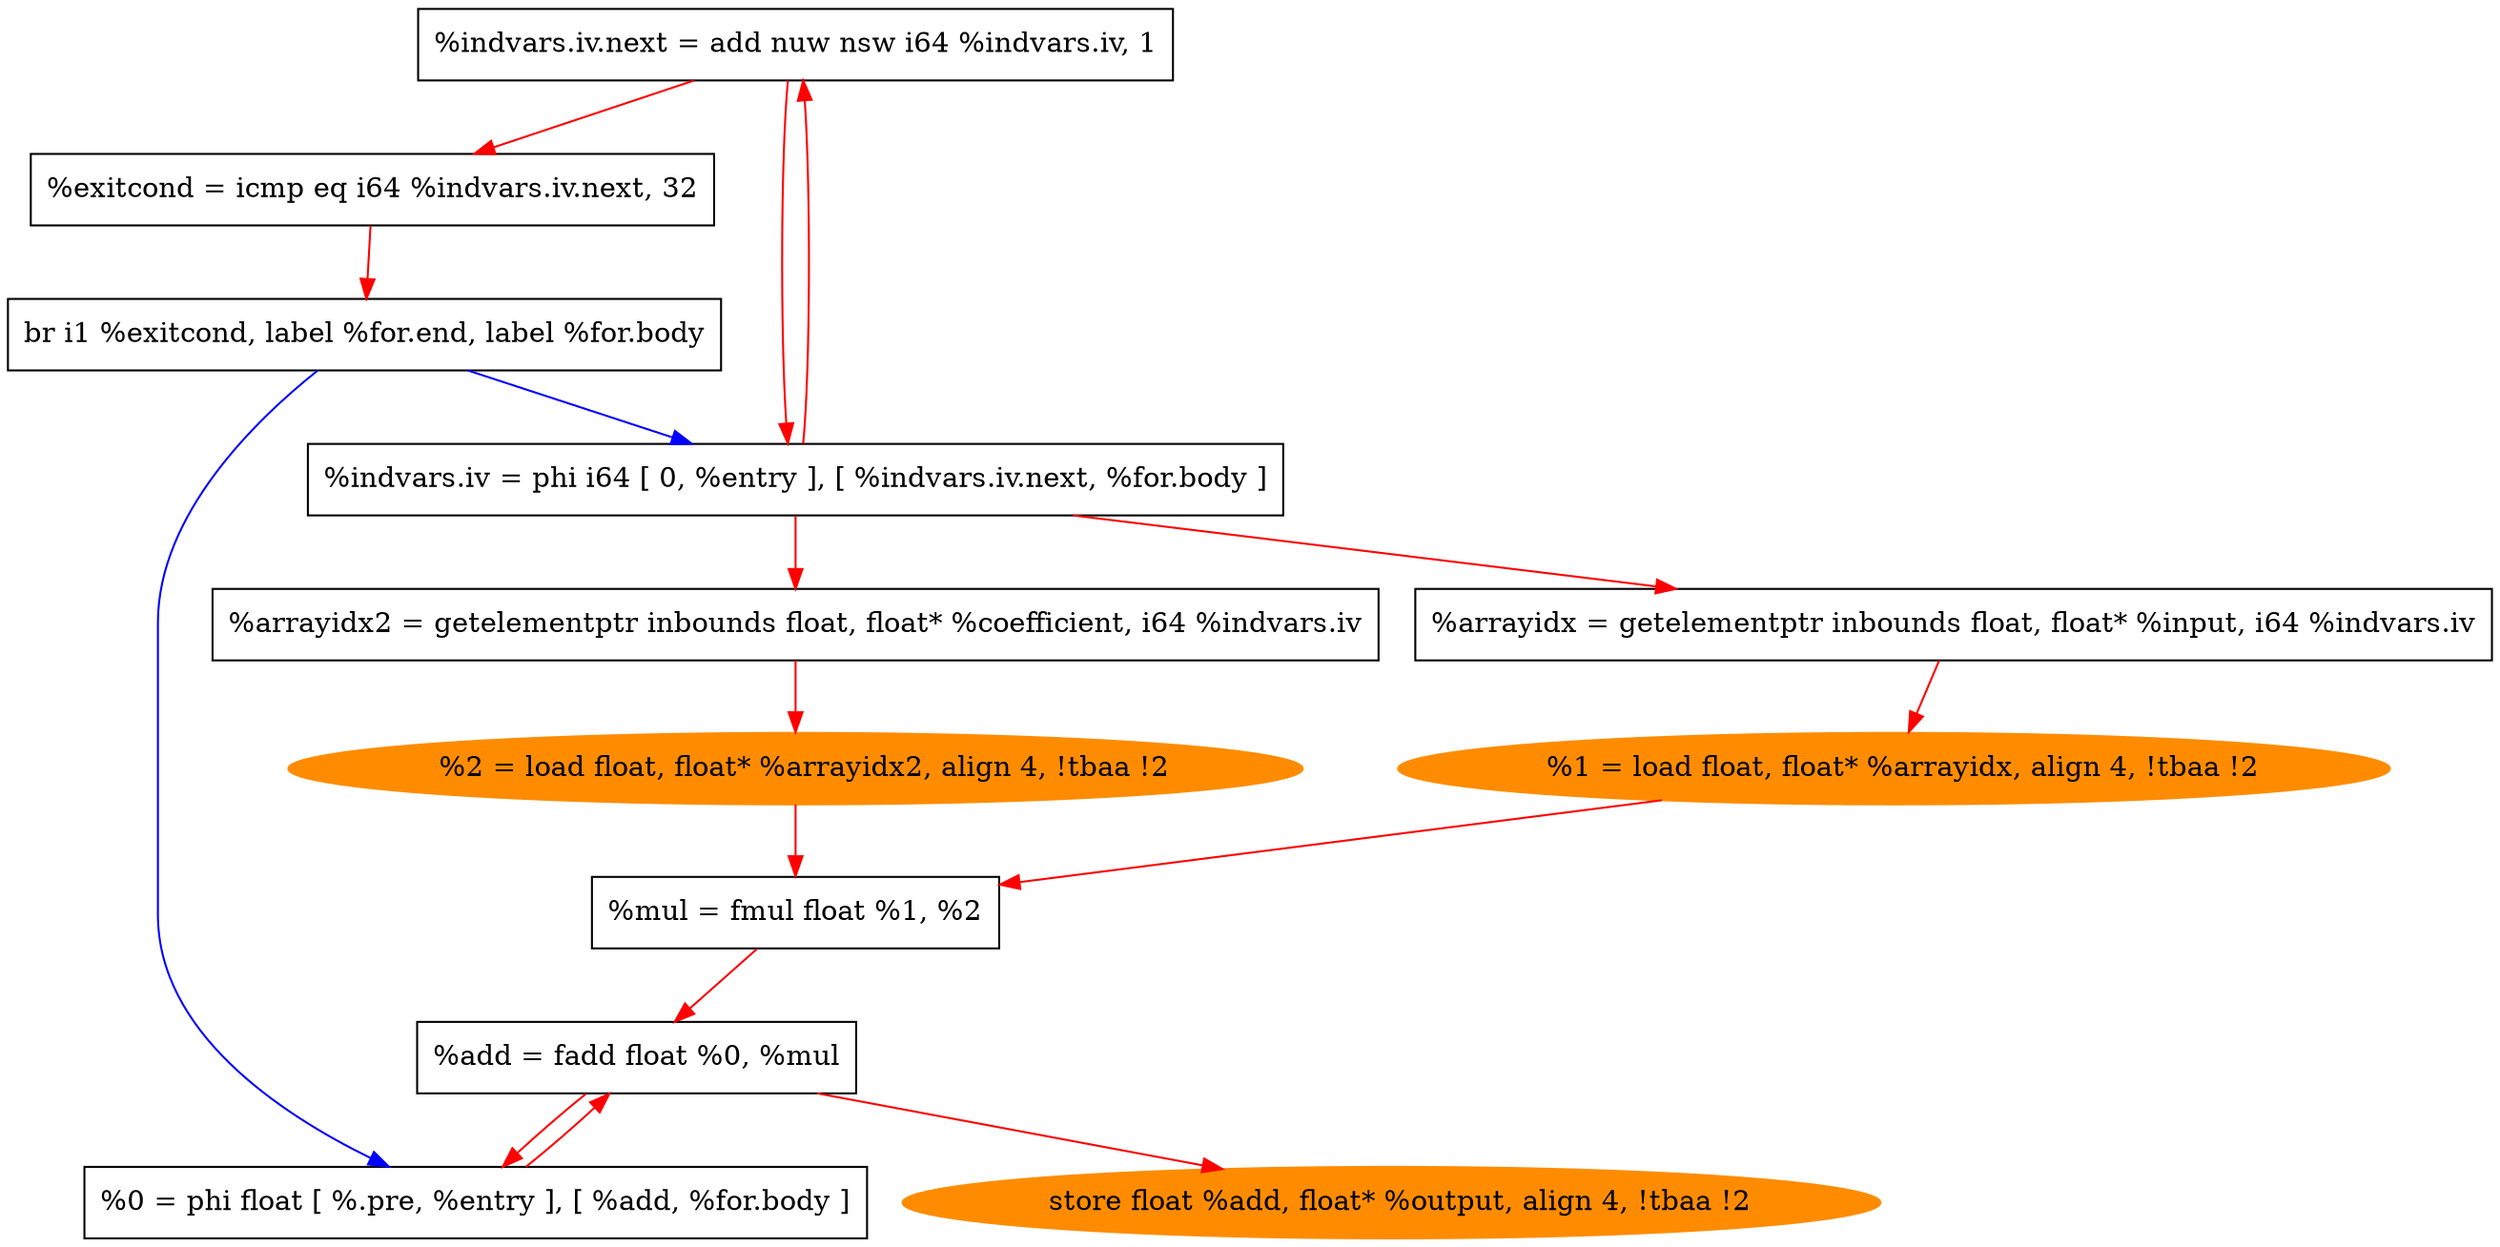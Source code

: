 digraph "DFG for'_Z6kernelPfS_S_' function" {
	Node0x584ec6cc7c20[shape=record, label="  %indvars.iv.next = add nuw nsw i64 %indvars.iv, 1"];
	Node0x584ec6ccfd70[shape=record, label="  %exitcond = icmp eq i64 %indvars.iv.next, 32"];
	Node0x584ec6c51e58[shape=record, label="  br i1 %exitcond, label %for.end, label %for.body"];
	Node0x584ec6ccfa38[shape=record, label="  %indvars.iv = phi i64 [ 0, %entry ], [ %indvars.iv.next, %for.body ]"];
	Node0x584ec6ccfb30[shape=record, label="  %arrayidx = getelementptr inbounds float, float* %input, i64 %indvars.iv"];
	Node0x584ec6ccfc10[shape=record, label="  %arrayidx2 = getelementptr inbounds float, float* %coefficient, i64 %indvars.iv"];
	Node0x584ec6ccfb98[shape=oval, color=darkorange, style=filled, label="  %1 = load float, float* %arrayidx, align 4, !tbaa !2"];
	Node0x584ec6ccfc78[shape=oval, color=darkorange, style=filled, label="  %2 = load float, float* %arrayidx2, align 4, !tbaa !2"];
	Node0x584ec6cc7d00[shape=record, label="  %mul = fmul float %1, %2"];
	Node0x584ec6cc7c90[shape=record, label="  %add = fadd float %0, %mul"];
	Node0x584ec6ccf8d8[shape=record, label="  %0 = phi float [ %.pre, %entry ], [ %add, %for.body ]"];
	Node0x584ec6ccfcf0[shape=oval, color=darkorange, style=filled, label="  store float %add, float* %output, align 4, !tbaa !2"];
edge [color=blue]
	Node0x584ec6c51e58 -> Node0x584ec6ccf8d8
	Node0x584ec6c51e58 -> Node0x584ec6ccfa38
edge [color=red]
	Node0x584ec6cc7c90 -> Node0x584ec6ccf8d8
	Node0x584ec6cc7c20 -> Node0x584ec6ccfa38
	Node0x584ec6ccfa38 -> Node0x584ec6ccfb30
	Node0x584ec6ccfb30 -> Node0x584ec6ccfb98
	Node0x584ec6ccfa38 -> Node0x584ec6ccfc10
	Node0x584ec6ccfc10 -> Node0x584ec6ccfc78
	Node0x584ec6ccfb98 -> Node0x584ec6cc7d00
	Node0x584ec6ccfc78 -> Node0x584ec6cc7d00
	Node0x584ec6ccf8d8 -> Node0x584ec6cc7c90
	Node0x584ec6cc7d00 -> Node0x584ec6cc7c90
	Node0x584ec6cc7c90 -> Node0x584ec6ccfcf0
	Node0x584ec6ccfa38 -> Node0x584ec6cc7c20
	Node0x584ec6cc7c20 -> Node0x584ec6ccfd70
	Node0x584ec6ccfd70 -> Node0x584ec6c51e58
}
